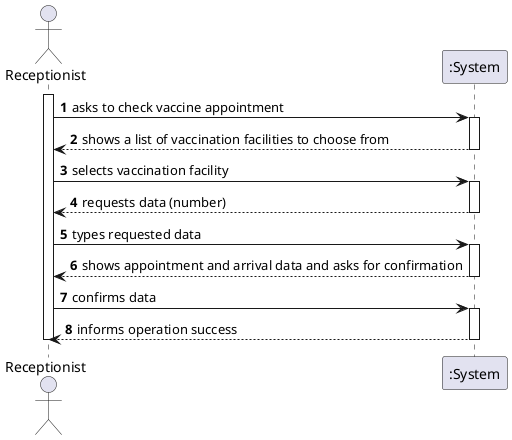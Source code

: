 @startuml
autonumber
actor "Receptionist" as res

activate res


res -> ":System" : asks to check vaccine appointment
activate ":System"
":System" --> res : shows a list of vaccination facilities to choose from
deactivate ":System"

res -> ":System" : selects vaccination facility
activate ":System"
":System" --> res : requests data (number)
deactivate ":System"

res -> ":System" : types requested data
activate ":System"
":System" --> res : shows appointment and arrival data and asks for confirmation
deactivate ":System"

res -> ":System" : confirms data
activate ":System"
":System" --> res : informs operation success
deactivate ":System"


deactivate res
@enduml